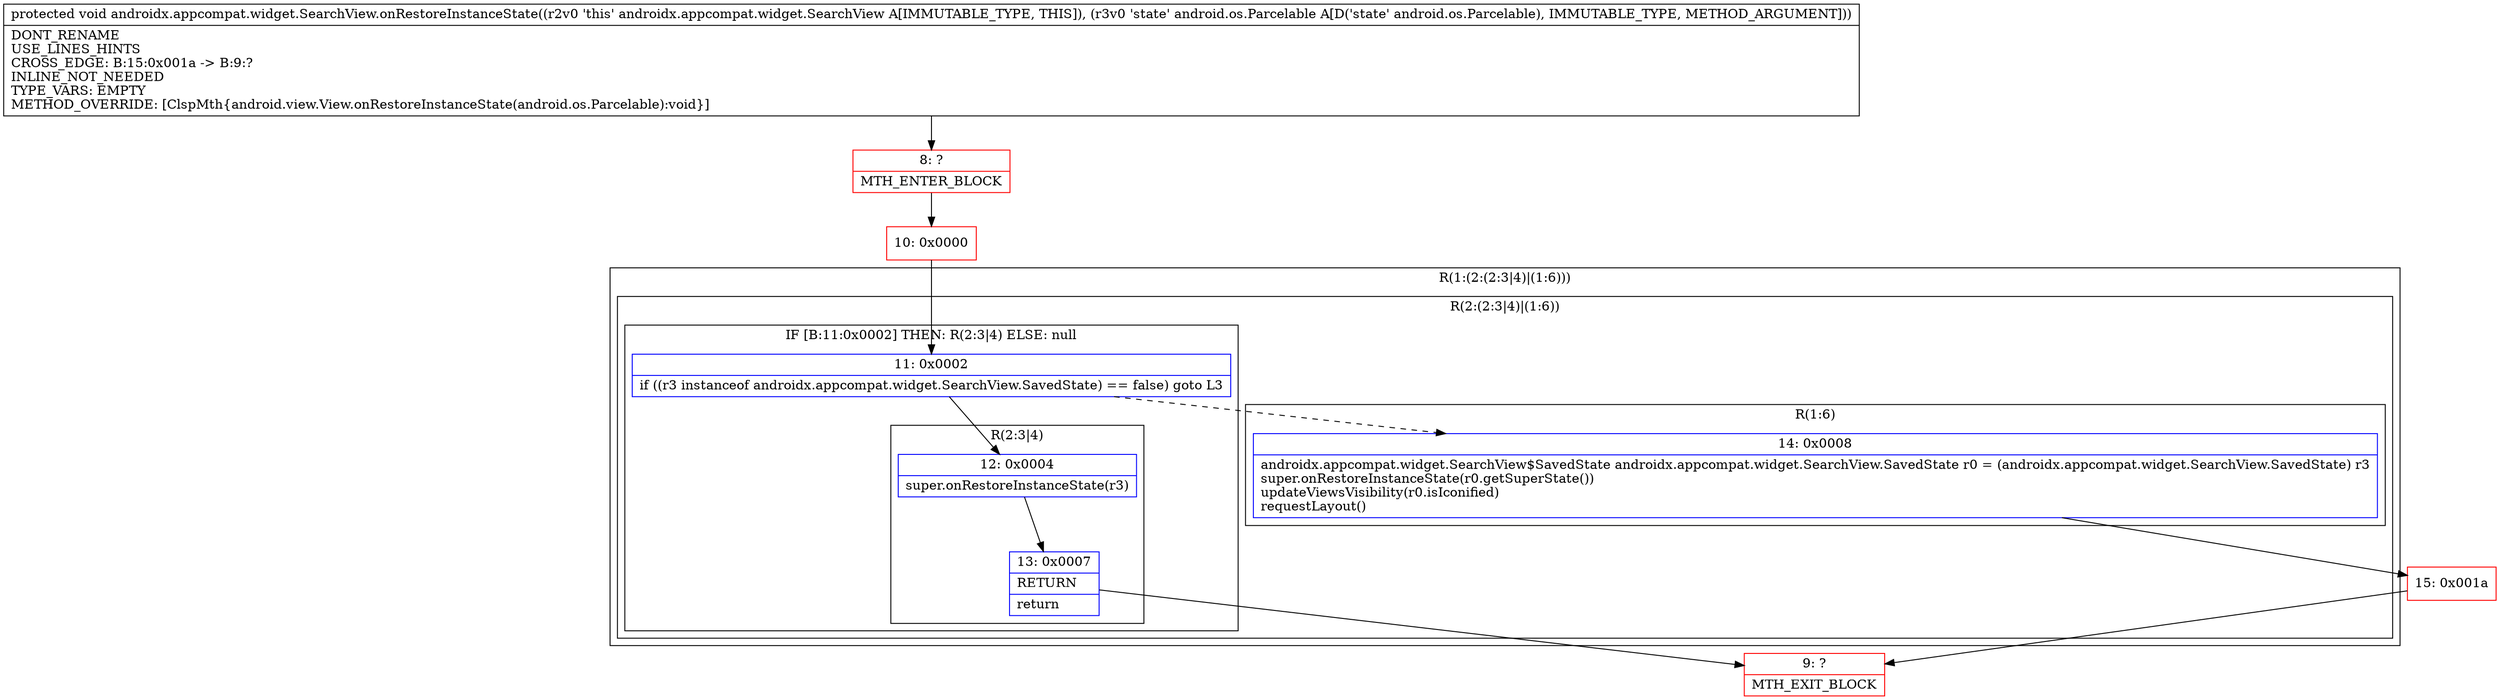 digraph "CFG forandroidx.appcompat.widget.SearchView.onRestoreInstanceState(Landroid\/os\/Parcelable;)V" {
subgraph cluster_Region_1950787746 {
label = "R(1:(2:(2:3|4)|(1:6)))";
node [shape=record,color=blue];
subgraph cluster_Region_162237324 {
label = "R(2:(2:3|4)|(1:6))";
node [shape=record,color=blue];
subgraph cluster_IfRegion_1673757367 {
label = "IF [B:11:0x0002] THEN: R(2:3|4) ELSE: null";
node [shape=record,color=blue];
Node_11 [shape=record,label="{11\:\ 0x0002|if ((r3 instanceof androidx.appcompat.widget.SearchView.SavedState) == false) goto L3\l}"];
subgraph cluster_Region_1528578081 {
label = "R(2:3|4)";
node [shape=record,color=blue];
Node_12 [shape=record,label="{12\:\ 0x0004|super.onRestoreInstanceState(r3)\l}"];
Node_13 [shape=record,label="{13\:\ 0x0007|RETURN\l|return\l}"];
}
}
subgraph cluster_Region_1267855781 {
label = "R(1:6)";
node [shape=record,color=blue];
Node_14 [shape=record,label="{14\:\ 0x0008|androidx.appcompat.widget.SearchView$SavedState androidx.appcompat.widget.SearchView.SavedState r0 = (androidx.appcompat.widget.SearchView.SavedState) r3\lsuper.onRestoreInstanceState(r0.getSuperState())\lupdateViewsVisibility(r0.isIconified)\lrequestLayout()\l}"];
}
}
}
Node_8 [shape=record,color=red,label="{8\:\ ?|MTH_ENTER_BLOCK\l}"];
Node_10 [shape=record,color=red,label="{10\:\ 0x0000}"];
Node_9 [shape=record,color=red,label="{9\:\ ?|MTH_EXIT_BLOCK\l}"];
Node_15 [shape=record,color=red,label="{15\:\ 0x001a}"];
MethodNode[shape=record,label="{protected void androidx.appcompat.widget.SearchView.onRestoreInstanceState((r2v0 'this' androidx.appcompat.widget.SearchView A[IMMUTABLE_TYPE, THIS]), (r3v0 'state' android.os.Parcelable A[D('state' android.os.Parcelable), IMMUTABLE_TYPE, METHOD_ARGUMENT]))  | DONT_RENAME\lUSE_LINES_HINTS\lCROSS_EDGE: B:15:0x001a \-\> B:9:?\lINLINE_NOT_NEEDED\lTYPE_VARS: EMPTY\lMETHOD_OVERRIDE: [ClspMth\{android.view.View.onRestoreInstanceState(android.os.Parcelable):void\}]\l}"];
MethodNode -> Node_8;Node_11 -> Node_12;
Node_11 -> Node_14[style=dashed];
Node_12 -> Node_13;
Node_13 -> Node_9;
Node_14 -> Node_15;
Node_8 -> Node_10;
Node_10 -> Node_11;
Node_15 -> Node_9;
}

